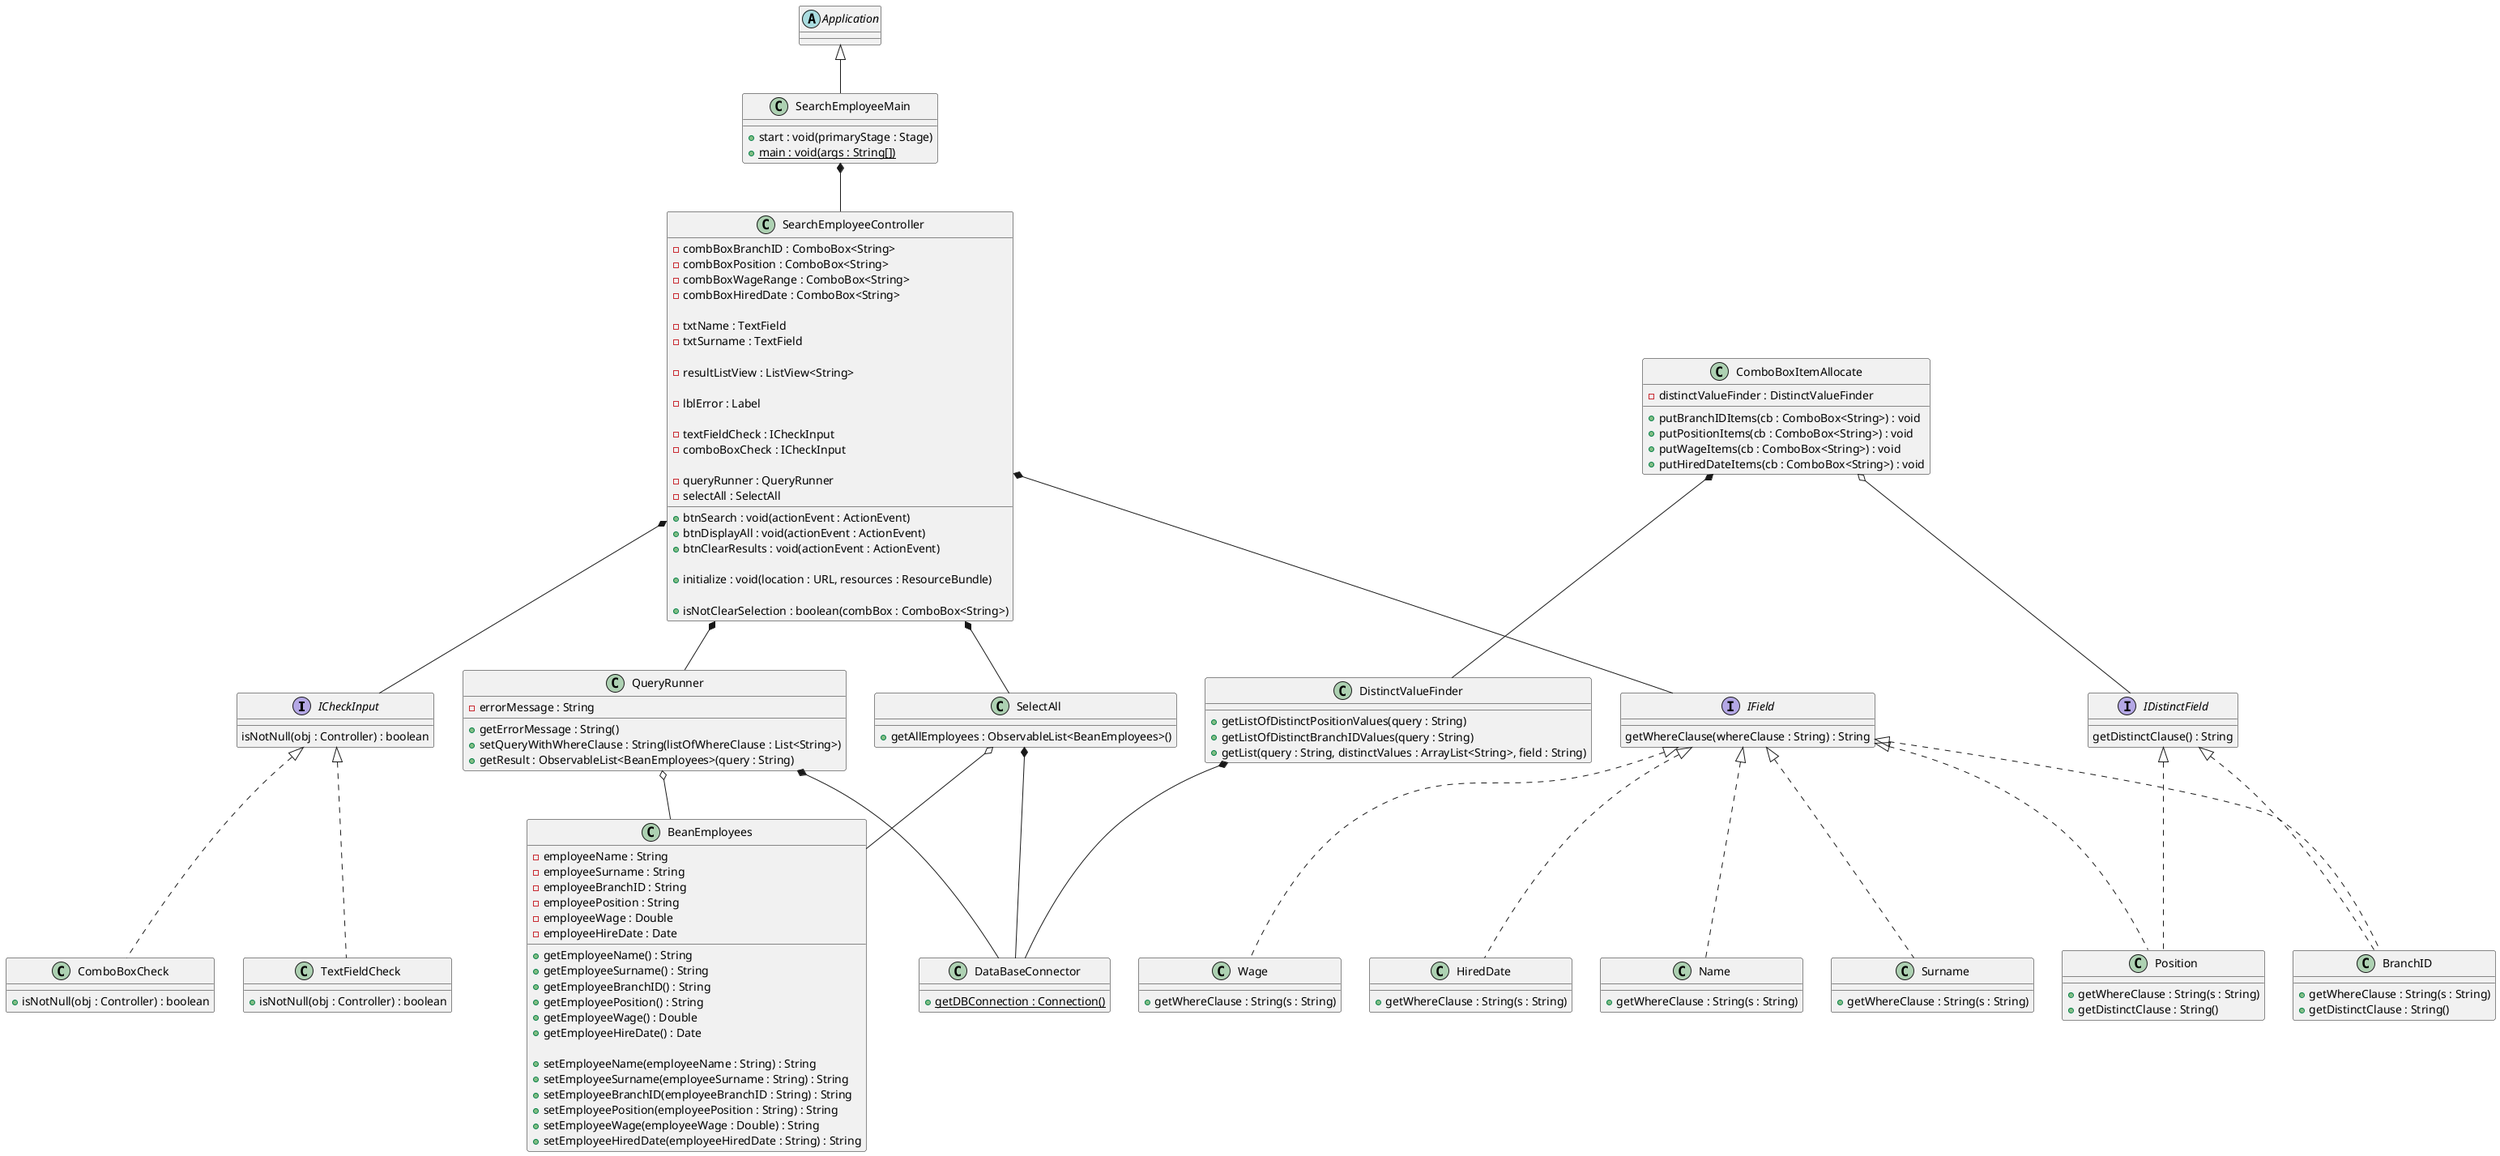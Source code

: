 @startuml

interface ICheckInput
ICheckInput : isNotNull(obj : Controller) : boolean

interface IDistinctField
IDistinctField : getDistinctClause() : String

interface IField
IField : getWhereClause(whereClause : String) : String

abstract class Application

SearchEmployeeMain *-- SearchEmployeeController

ComboBoxItemAllocate *-- DistinctValueFinder
ComboBoxItemAllocate o-- IDistinctField
QueryRunner *-- DataBaseConnector
QueryRunner o-- BeanEmployees
DistinctValueFinder *-- DataBaseConnector
SelectAll *-- DataBaseConnector
SelectAll o-- BeanEmployees

SearchEmployeeController *-- ICheckInput
SearchEmployeeController *-- QueryRunner
SearchEmployeeController *-- SelectAll
SearchEmployeeController *-- IField

class BeanEmployees{
- employeeName : String
- employeeSurname : String
- employeeBranchID : String
- employeePosition : String
- employeeWage : Double
- employeeHireDate : Date

+ getEmployeeName() : String
+ getEmployeeSurname() : String
+ getEmployeeBranchID() : String
+ getEmployeePosition() : String
+ getEmployeeWage() : Double
+ getEmployeeHireDate() : Date

+ setEmployeeName(employeeName : String) : String
+ setEmployeeSurname(employeeSurname : String) : String
+ setEmployeeBranchID(employeeBranchID : String) : String
+ setEmployeePosition(employeePosition : String) : String
+ setEmployeeWage(employeeWage : Double) : String
+ setEmployeeHiredDate(employeeHiredDate : String) : String
}

class Name implements IField{
+ getWhereClause : String(s : String)
}

class Surname implements IField{
+ getWhereClause : String(s : String)
}

class BranchID implements IField, IDistinctField{
+ getWhereClause : String(s : String)
+ getDistinctClause : String()
}

class Position implements IField, IDistinctField{
+ getWhereClause : String(s : String)
+ getDistinctClause : String()

}

class Wage implements IField{
+ getWhereClause : String(s : String)
}

class HiredDate implements IField{
+ getWhereClause : String(s : String)
}


class ComboBoxCheck implements ICheckInput{
+ isNotNull(obj : Controller) : boolean
}

class TextFieldCheck implements ICheckInput{
+ isNotNull(obj : Controller) : boolean
}

class ComboBoxItemAllocate{
- distinctValueFinder : DistinctValueFinder

+ putBranchIDItems(cb : ComboBox<String>) : void
+ putPositionItems(cb : ComboBox<String>) : void
+ putWageItems(cb : ComboBox<String>) : void
+ putHiredDateItems(cb : ComboBox<String>) : void
}

class DataBaseConnector{
+ {static} getDBConnection : Connection()
}

class DistinctValueFinder{
+ getListOfDistinctPositionValues(query : String)
+ getListOfDistinctBranchIDValues(query : String)
+ getList(query : String, distinctValues : ArrayList<String>, field : String)

}

class QueryRunner {
- errorMessage : String

+ getErrorMessage : String()
+ setQueryWithWhereClause : String(listOfWhereClause : List<String>)
+ getResult : ObservableList<BeanEmployees>(query : String)
}

class SelectAll{
+ getAllEmployees : ObservableList<BeanEmployees>()
}

class SearchEmployeeController{
- combBoxBranchID : ComboBox<String>
- combBoxPosition : ComboBox<String>
- combBoxWageRange : ComboBox<String>
- combBoxHiredDate : ComboBox<String>

- txtName : TextField
- txtSurname : TextField

- resultListView : ListView<String>

- lblError : Label

- textFieldCheck : ICheckInput
- comboBoxCheck : ICheckInput

- queryRunner : QueryRunner
- selectAll : SelectAll

+ btnSearch : void(actionEvent : ActionEvent)
+ btnDisplayAll : void(actionEvent : ActionEvent)
+ btnClearResults : void(actionEvent : ActionEvent)

+ initialize : void(location : URL, resources : ResourceBundle)

+ isNotClearSelection : boolean(combBox : ComboBox<String>)
}

class SearchEmployeeMain extends Application{
+ start : void(primaryStage : Stage)
+ {static} main : void(args : String[])
}

@enduml